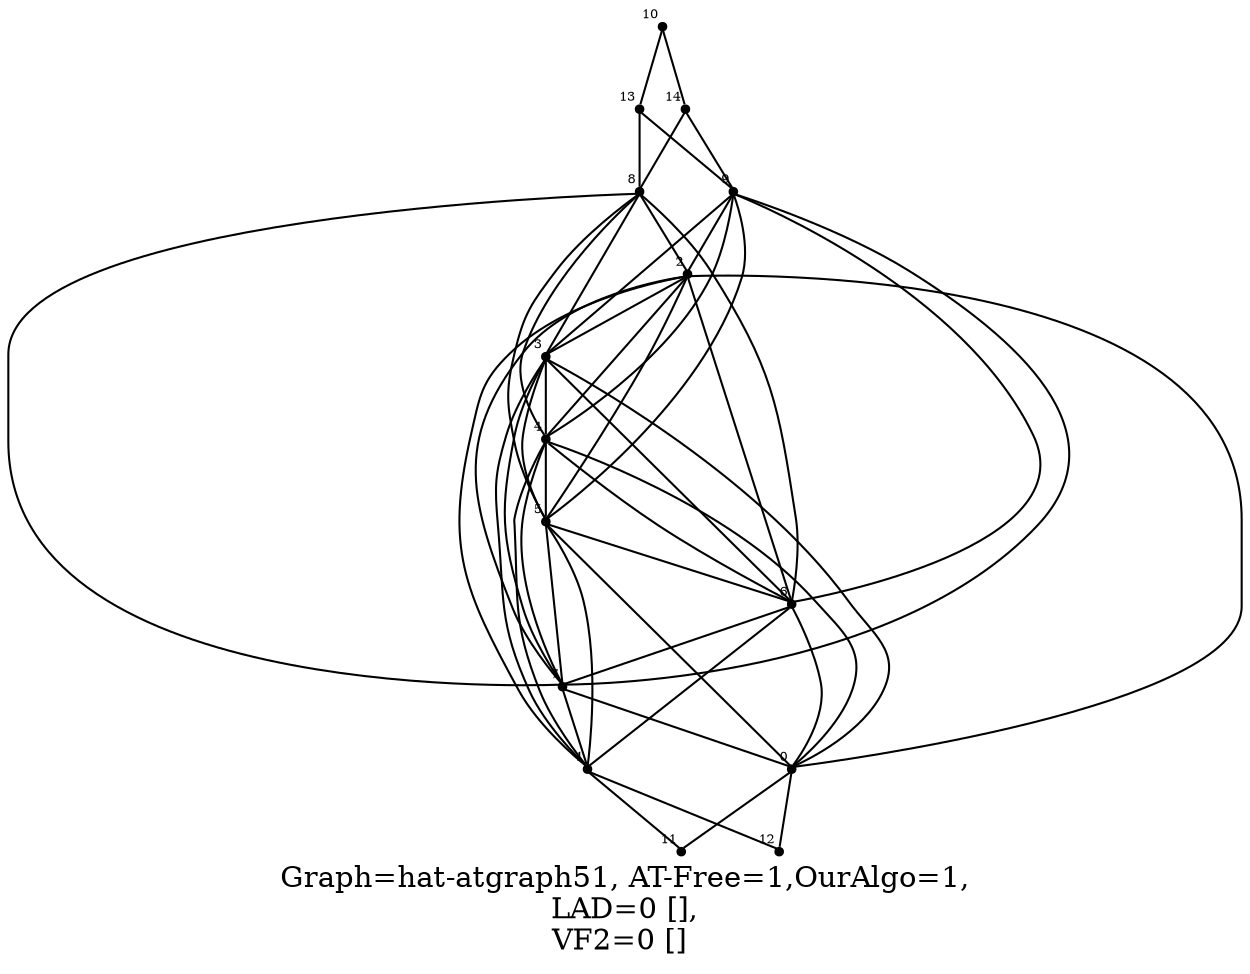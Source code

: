 /* Created by igraph 0.8.0-pre+0200568 */
graph {
  graph [
    label="Graph=hat-atgraph51, AT-Free=1,OurAlgo=1,\nLAD=0 [],\nVF2=0 [] "
    labelloc=bottom
  ];
  0 [
    pos="0.000000,2.000000!"
    shape=point
    fontsize=6
    xlabel=12
  ];
  1 [
    pos="-0.100000,3.000000!"
    shape=point
    fontsize=6
    xlabel=11
  ];
  2 [
    pos="1.000000,2.000000!"
    shape=point
    fontsize=6
    xlabel=1
  ];
  3 [
    pos="0.900000,3.000000!"
    shape=point
    fontsize=6
    xlabel=0
  ];
  4 [
    pos="2.000000,0.000000!"
    shape=point
    fontsize=6
    xlabel=7
  ];
  5 [
    pos="1.900000,1.000000!"
    shape=point
    fontsize=6
    xlabel=6
  ];
  6 [
    pos="2.000000,2.000000!"
    shape=point
    fontsize=6
    xlabel=5
  ];
  7 [
    pos="1.900000,3.000000!"
    shape=point
    fontsize=6
    xlabel=4
  ];
  8 [
    pos="2.000000,4.000000!"
    shape=point
    fontsize=6
    xlabel=3
  ];
  9 [
    pos="1.900000,5.000000!"
    shape=point
    fontsize=6
    xlabel=2
  ];
  10 [
    pos="3.000000,2.000000!"
    shape=point
    fontsize=6
    xlabel=9
  ];
  11 [
    pos="2.900000,3.000000!"
    shape=point
    fontsize=6
    xlabel=8
  ];
  12 [
    pos="4.000000,2.000000!"
    shape=point
    fontsize=6
    xlabel=14
  ];
  13 [
    pos="3.900000,3.000000!"
    shape=point
    fontsize=6
    xlabel=13
  ];
  14 [
    pos="5.000000,2.000000!"
    shape=point
    fontsize=6
    xlabel=10
  ];

  3 -- 1;
  2 -- 1;
  3 -- 0;
  2 -- 0;
  13 -- 11;
  12 -- 11;
  13 -- 10;
  12 -- 10;
  14 -- 13;
  14 -- 12;
  9 -- 3;
  8 -- 3;
  7 -- 3;
  6 -- 3;
  5 -- 3;
  4 -- 3;
  9 -- 2;
  8 -- 2;
  7 -- 2;
  6 -- 2;
  5 -- 2;
  4 -- 2;
  9 -- 8;
  9 -- 7;
  11 -- 9;
  8 -- 6;
  8 -- 5;
  11 -- 8;
  7 -- 4;
  11 -- 7;
  6 -- 5;
  11 -- 6;
  5 -- 4;
  11 -- 5;
  11 -- 4;
  10 -- 9;
  10 -- 8;
  10 -- 7;
  10 -- 6;
  10 -- 5;
  10 -- 4;
  9 -- 4;
  6 -- 4;
  8 -- 4;
  9 -- 5;
  7 -- 6;
  9 -- 6;
  8 -- 7;
  7 -- 5;
}
